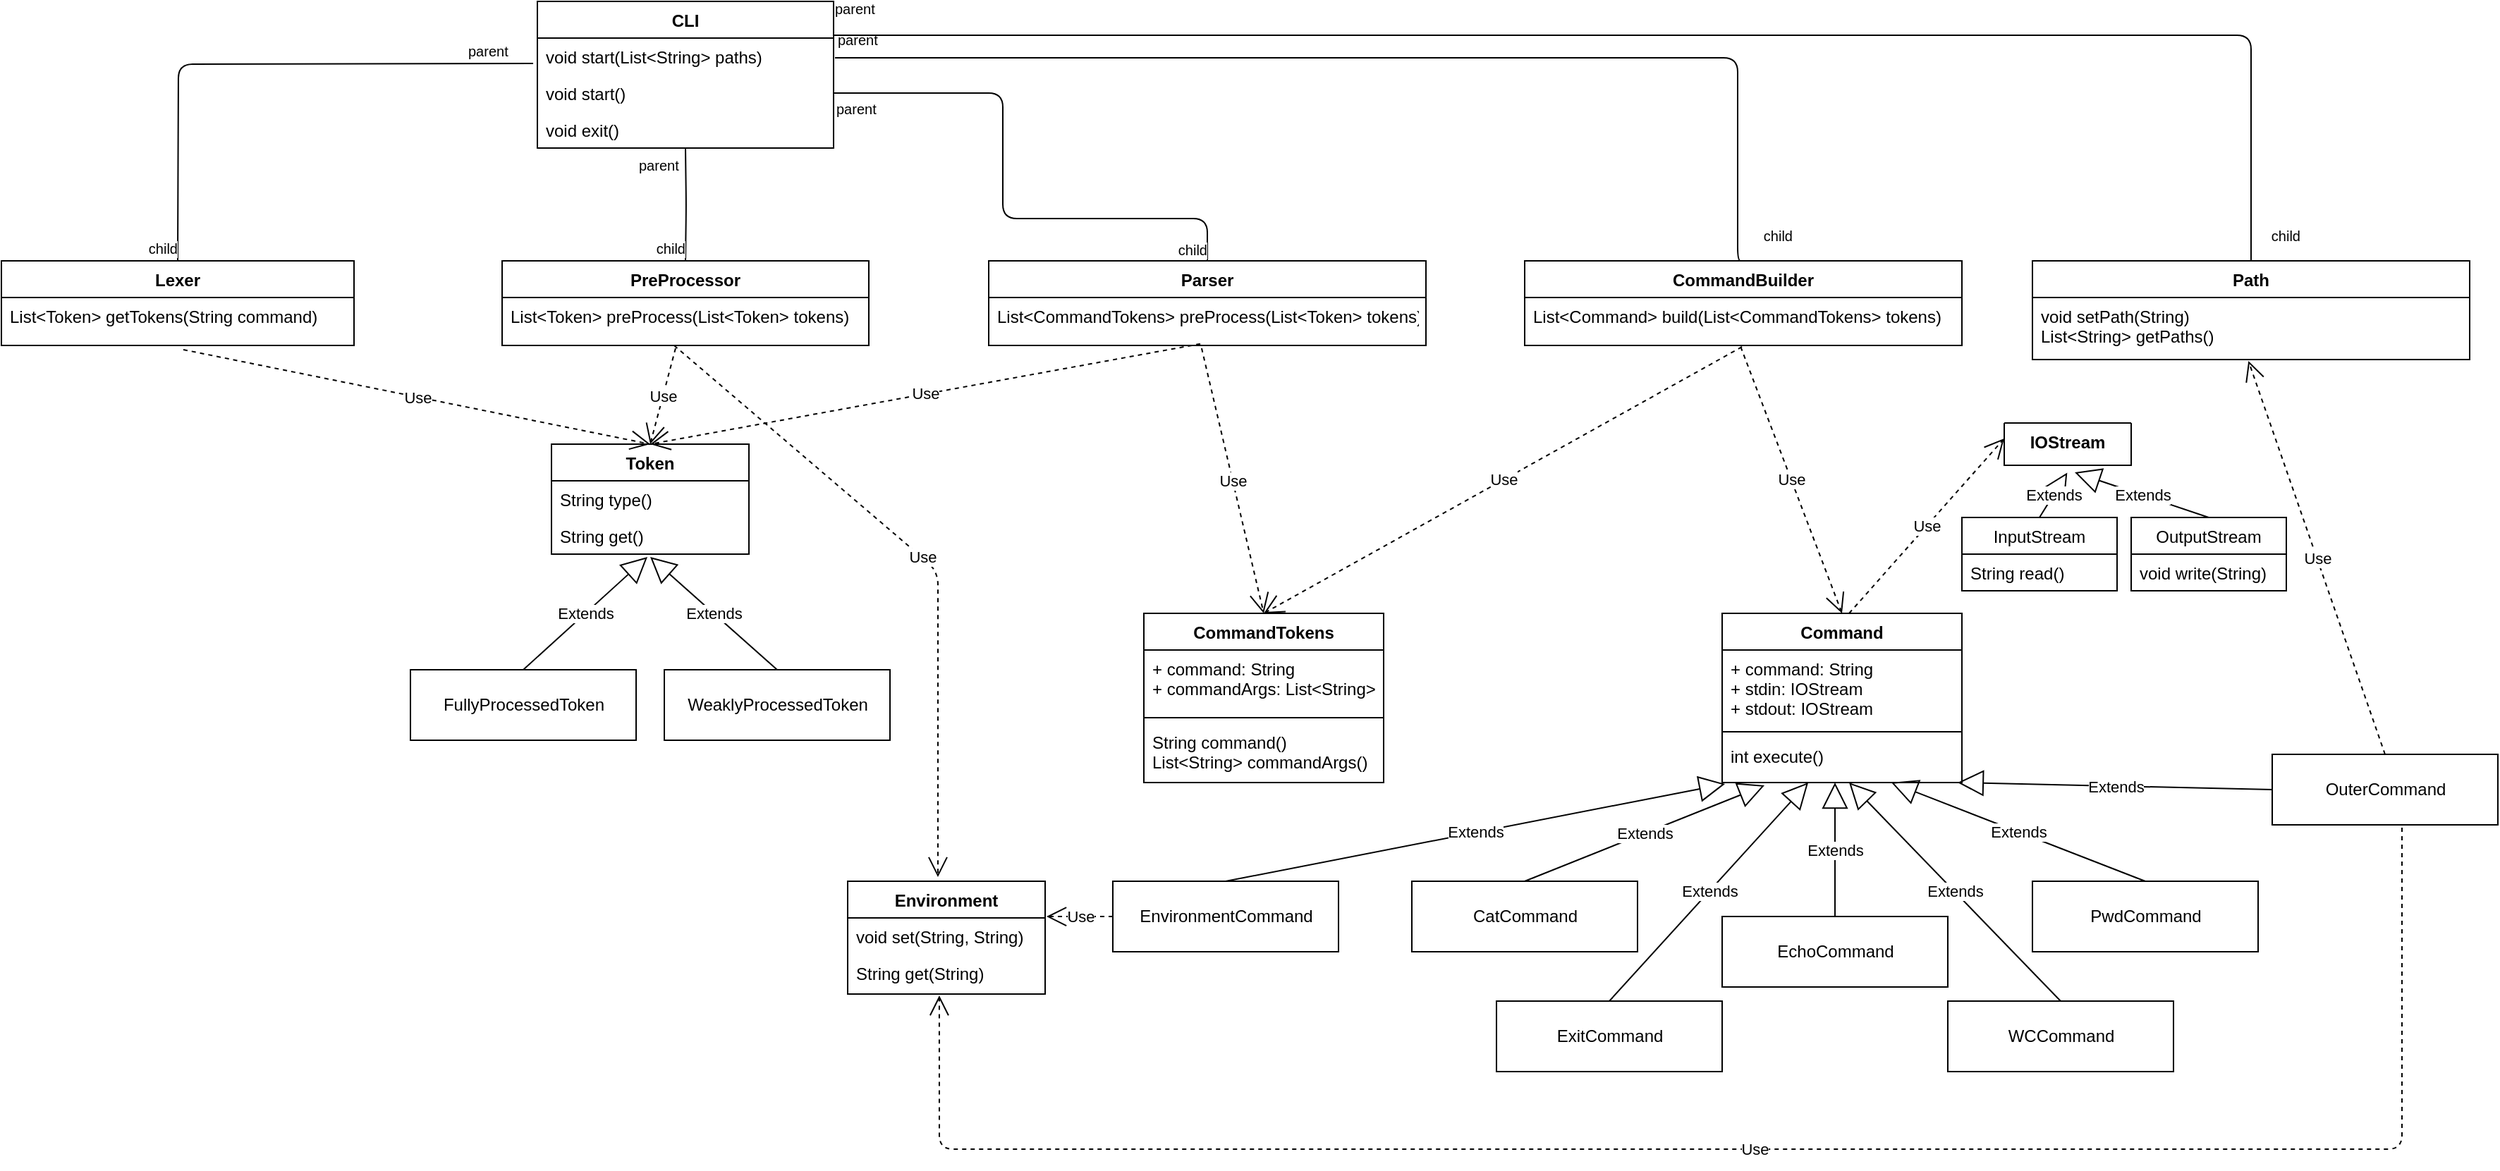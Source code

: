 <mxfile version="12.1.3" type="device" pages="1"><diagram id="m7jovGqwgmRbmWpPkbQR" name="Page-1"><mxGraphModel dx="1782" dy="500" grid="1" gridSize="10" guides="1" tooltips="1" connect="1" arrows="1" fold="1" page="1" pageScale="1" pageWidth="827" pageHeight="1169" background="#FFFFFF" math="0" shadow="0"><root><mxCell id="0"/><mxCell id="1" parent="0"/><mxCell id="FxTRPJaBj3J0MsZUNtJq-3" value="CLI" style="swimlane;fontStyle=1;childLayout=stackLayout;horizontal=1;startSize=26;fillColor=none;horizontalStack=0;resizeParent=1;resizeParentMax=0;resizeLast=0;collapsible=1;marginBottom=0;" parent="1" vertex="1"><mxGeometry x="330" y="56" width="210" height="104" as="geometry"/></mxCell><mxCell id="FxTRPJaBj3J0MsZUNtJq-4" value="void start(List&lt;String&gt; paths)" style="text;strokeColor=none;fillColor=none;align=left;verticalAlign=top;spacingLeft=4;spacingRight=4;overflow=hidden;rotatable=0;points=[[0,0.5],[1,0.5]];portConstraint=eastwest;" parent="FxTRPJaBj3J0MsZUNtJq-3" vertex="1"><mxGeometry y="26" width="210" height="26" as="geometry"/></mxCell><mxCell id="FxTRPJaBj3J0MsZUNtJq-5" value="void start()" style="text;strokeColor=none;fillColor=none;align=left;verticalAlign=top;spacingLeft=4;spacingRight=4;overflow=hidden;rotatable=0;points=[[0,0.5],[1,0.5]];portConstraint=eastwest;" parent="FxTRPJaBj3J0MsZUNtJq-3" vertex="1"><mxGeometry y="52" width="210" height="26" as="geometry"/></mxCell><mxCell id="FxTRPJaBj3J0MsZUNtJq-6" value="void exit()" style="text;strokeColor=none;fillColor=none;align=left;verticalAlign=top;spacingLeft=4;spacingRight=4;overflow=hidden;rotatable=0;points=[[0,0.5],[1,0.5]];portConstraint=eastwest;" parent="FxTRPJaBj3J0MsZUNtJq-3" vertex="1"><mxGeometry y="78" width="210" height="26" as="geometry"/></mxCell><mxCell id="FxTRPJaBj3J0MsZUNtJq-7" value="Token" style="swimlane;fontStyle=1;childLayout=stackLayout;horizontal=1;startSize=26;fillColor=none;horizontalStack=0;resizeParent=1;resizeParentMax=0;resizeLast=0;collapsible=1;marginBottom=0;" parent="1" vertex="1"><mxGeometry x="340" y="370" width="140" height="78" as="geometry"/></mxCell><mxCell id="FxTRPJaBj3J0MsZUNtJq-8" value="String type()" style="text;strokeColor=none;fillColor=none;align=left;verticalAlign=top;spacingLeft=4;spacingRight=4;overflow=hidden;rotatable=0;points=[[0,0.5],[1,0.5]];portConstraint=eastwest;" parent="FxTRPJaBj3J0MsZUNtJq-7" vertex="1"><mxGeometry y="26" width="140" height="26" as="geometry"/></mxCell><mxCell id="FxTRPJaBj3J0MsZUNtJq-9" value="String get()" style="text;strokeColor=none;fillColor=none;align=left;verticalAlign=top;spacingLeft=4;spacingRight=4;overflow=hidden;rotatable=0;points=[[0,0.5],[1,0.5]];portConstraint=eastwest;" parent="FxTRPJaBj3J0MsZUNtJq-7" vertex="1"><mxGeometry y="52" width="140" height="26" as="geometry"/></mxCell><mxCell id="FxTRPJaBj3J0MsZUNtJq-10" value="FullyProcessedToken" style="html=1;" parent="1" vertex="1"><mxGeometry x="240" y="530" width="160" height="50" as="geometry"/></mxCell><mxCell id="FxTRPJaBj3J0MsZUNtJq-11" value="WeaklyProcessedToken" style="html=1;" parent="1" vertex="1"><mxGeometry x="420" y="530" width="160" height="50" as="geometry"/></mxCell><mxCell id="FxTRPJaBj3J0MsZUNtJq-12" value="PreProcessor" style="swimlane;fontStyle=1;childLayout=stackLayout;horizontal=1;startSize=26;fillColor=none;horizontalStack=0;resizeParent=1;resizeParentMax=0;resizeLast=0;collapsible=1;marginBottom=0;" parent="1" vertex="1"><mxGeometry x="305" y="240" width="260" height="60" as="geometry"/></mxCell><mxCell id="FxTRPJaBj3J0MsZUNtJq-13" value="List&lt;Token&gt; preProcess(List&lt;Token&gt; tokens)" style="text;strokeColor=none;fillColor=none;align=left;verticalAlign=top;spacingLeft=4;spacingRight=4;overflow=hidden;rotatable=0;points=[[0,0.5],[1,0.5]];portConstraint=eastwest;" parent="FxTRPJaBj3J0MsZUNtJq-12" vertex="1"><mxGeometry y="26" width="260" height="34" as="geometry"/></mxCell><mxCell id="FxTRPJaBj3J0MsZUNtJq-14" value="" style="endArrow=none;html=1;edgeStyle=orthogonalEdgeStyle;entryX=0.5;entryY=0;entryDx=0;entryDy=0;" parent="1" edge="1"><mxGeometry relative="1" as="geometry"><mxPoint x="327" y="100" as="sourcePoint"/><mxPoint x="75" y="240" as="targetPoint"/></mxGeometry></mxCell><mxCell id="FxTRPJaBj3J0MsZUNtJq-15" value="parent" style="resizable=0;html=1;align=left;verticalAlign=bottom;labelBackgroundColor=#ffffff;fontSize=10;direction=west;" parent="FxTRPJaBj3J0MsZUNtJq-14" connectable="0" vertex="1"><mxGeometry x="-1" relative="1" as="geometry"><mxPoint x="-48" y="-1" as="offset"/></mxGeometry></mxCell><mxCell id="FxTRPJaBj3J0MsZUNtJq-16" value="child" style="resizable=0;html=1;align=right;verticalAlign=bottom;labelBackgroundColor=#ffffff;fontSize=10;" parent="FxTRPJaBj3J0MsZUNtJq-14" connectable="0" vertex="1"><mxGeometry x="1" relative="1" as="geometry"/></mxCell><mxCell id="FxTRPJaBj3J0MsZUNtJq-18" value="Use" style="endArrow=open;endSize=12;dashed=1;html=1;exitX=0.516;exitY=1.088;exitDx=0;exitDy=0;exitPerimeter=0;entryX=0.5;entryY=0;entryDx=0;entryDy=0;" parent="1" target="FxTRPJaBj3J0MsZUNtJq-7" edge="1"><mxGeometry width="160" relative="1" as="geometry"><mxPoint x="79.0" y="302.992" as="sourcePoint"/><mxPoint x="170" y="400" as="targetPoint"/></mxGeometry></mxCell><mxCell id="FxTRPJaBj3J0MsZUNtJq-19" value="Use" style="endArrow=open;endSize=12;dashed=1;html=1;exitX=0.473;exitY=1.059;exitDx=0;exitDy=0;exitPerimeter=0;entryX=0.5;entryY=0;entryDx=0;entryDy=0;" parent="1" source="FxTRPJaBj3J0MsZUNtJq-13" target="FxTRPJaBj3J0MsZUNtJq-7" edge="1"><mxGeometry width="160" relative="1" as="geometry"><mxPoint x="565" y="560" as="sourcePoint"/><mxPoint x="725" y="560" as="targetPoint"/></mxGeometry></mxCell><mxCell id="FxTRPJaBj3J0MsZUNtJq-20" value="Use" style="endArrow=open;endSize=12;dashed=1;html=1;exitX=0.484;exitY=0.967;exitDx=0;exitDy=0;exitPerimeter=0;" parent="1" source="FxTRPJaBj3J0MsZUNtJq-26" edge="1"><mxGeometry width="160" relative="1" as="geometry"><mxPoint x="160" y="578" as="sourcePoint"/><mxPoint x="410" y="370" as="targetPoint"/></mxGeometry></mxCell><mxCell id="FxTRPJaBj3J0MsZUNtJq-22" value="" style="endArrow=none;html=1;edgeStyle=orthogonalEdgeStyle;entryX=0.5;entryY=0;entryDx=0;entryDy=0;" parent="1" target="FxTRPJaBj3J0MsZUNtJq-12" edge="1"><mxGeometry relative="1" as="geometry"><mxPoint x="435" y="160" as="sourcePoint"/><mxPoint x="690" y="310" as="targetPoint"/></mxGeometry></mxCell><mxCell id="FxTRPJaBj3J0MsZUNtJq-23" value="parent" style="resizable=0;html=1;align=left;verticalAlign=bottom;labelBackgroundColor=#ffffff;fontSize=10;" parent="FxTRPJaBj3J0MsZUNtJq-22" connectable="0" vertex="1"><mxGeometry x="-1" relative="1" as="geometry"><mxPoint x="-35" y="20" as="offset"/></mxGeometry></mxCell><mxCell id="FxTRPJaBj3J0MsZUNtJq-24" value="child" style="resizable=0;html=1;align=right;verticalAlign=bottom;labelBackgroundColor=#ffffff;fontSize=10;" parent="FxTRPJaBj3J0MsZUNtJq-22" connectable="0" vertex="1"><mxGeometry x="1" relative="1" as="geometry"/></mxCell><mxCell id="FxTRPJaBj3J0MsZUNtJq-25" value="Parser" style="swimlane;fontStyle=1;childLayout=stackLayout;horizontal=1;startSize=26;fillColor=none;horizontalStack=0;resizeParent=1;resizeParentMax=0;resizeLast=0;collapsible=1;marginBottom=0;" parent="1" vertex="1"><mxGeometry x="650" y="240" width="310" height="60" as="geometry"/></mxCell><mxCell id="FxTRPJaBj3J0MsZUNtJq-26" value="List&lt;CommandTokens&gt; preProcess(List&lt;Token&gt; tokens)" style="text;strokeColor=none;fillColor=none;align=left;verticalAlign=top;spacingLeft=4;spacingRight=4;overflow=hidden;rotatable=0;points=[[0,0.5],[1,0.5]];portConstraint=eastwest;" parent="FxTRPJaBj3J0MsZUNtJq-25" vertex="1"><mxGeometry y="26" width="310" height="34" as="geometry"/></mxCell><mxCell id="FxTRPJaBj3J0MsZUNtJq-27" value="" style="endArrow=none;html=1;edgeStyle=orthogonalEdgeStyle;exitX=1;exitY=0.5;exitDx=0;exitDy=0;entryX=0.5;entryY=0;entryDx=0;entryDy=0;" parent="1" source="FxTRPJaBj3J0MsZUNtJq-5" target="FxTRPJaBj3J0MsZUNtJq-25" edge="1"><mxGeometry relative="1" as="geometry"><mxPoint x="470" y="358.5" as="sourcePoint"/><mxPoint x="630" y="358.5" as="targetPoint"/><Array as="points"><mxPoint x="660" y="121"/><mxPoint x="660" y="210"/><mxPoint x="805" y="210"/></Array></mxGeometry></mxCell><mxCell id="FxTRPJaBj3J0MsZUNtJq-28" value="parent" style="resizable=0;html=1;align=left;verticalAlign=bottom;labelBackgroundColor=#ffffff;fontSize=10;" parent="FxTRPJaBj3J0MsZUNtJq-27" connectable="0" vertex="1"><mxGeometry x="-1" relative="1" as="geometry"><mxPoint y="19" as="offset"/></mxGeometry></mxCell><mxCell id="FxTRPJaBj3J0MsZUNtJq-29" value="child" style="resizable=0;html=1;align=right;verticalAlign=bottom;labelBackgroundColor=#ffffff;fontSize=10;" parent="FxTRPJaBj3J0MsZUNtJq-27" connectable="0" vertex="1"><mxGeometry x="1" relative="1" as="geometry"/></mxCell><mxCell id="FxTRPJaBj3J0MsZUNtJq-31" value="Extends" style="endArrow=block;endSize=16;endFill=0;html=1;exitX=0.5;exitY=0;exitDx=0;exitDy=0;entryX=0.486;entryY=1.077;entryDx=0;entryDy=0;entryPerimeter=0;" parent="1" source="FxTRPJaBj3J0MsZUNtJq-10" target="FxTRPJaBj3J0MsZUNtJq-9" edge="1"><mxGeometry width="160" relative="1" as="geometry"><mxPoint x="50" y="590" as="sourcePoint"/><mxPoint x="210" y="590" as="targetPoint"/></mxGeometry></mxCell><mxCell id="FxTRPJaBj3J0MsZUNtJq-32" value="Extends" style="endArrow=block;endSize=16;endFill=0;html=1;exitX=0.5;exitY=0;exitDx=0;exitDy=0;" parent="1" source="FxTRPJaBj3J0MsZUNtJq-11" edge="1"><mxGeometry width="160" relative="1" as="geometry"><mxPoint x="290" y="650" as="sourcePoint"/><mxPoint x="410" y="450" as="targetPoint"/></mxGeometry></mxCell><mxCell id="FxTRPJaBj3J0MsZUNtJq-33" value="CommandBuilder" style="swimlane;fontStyle=1;childLayout=stackLayout;horizontal=1;startSize=26;fillColor=none;horizontalStack=0;resizeParent=1;resizeParentMax=0;resizeLast=0;collapsible=1;marginBottom=0;" parent="1" vertex="1"><mxGeometry x="1030" y="240" width="310" height="60" as="geometry"/></mxCell><mxCell id="FxTRPJaBj3J0MsZUNtJq-34" value="List&lt;Command&gt; build(List&lt;CommandTokens&gt; tokens)" style="text;strokeColor=none;fillColor=none;align=left;verticalAlign=top;spacingLeft=4;spacingRight=4;overflow=hidden;rotatable=0;points=[[0,0.5],[1,0.5]];portConstraint=eastwest;" parent="FxTRPJaBj3J0MsZUNtJq-33" vertex="1"><mxGeometry y="26" width="310" height="34" as="geometry"/></mxCell><mxCell id="FxTRPJaBj3J0MsZUNtJq-35" value="" style="endArrow=none;html=1;edgeStyle=orthogonalEdgeStyle;entryX=0.5;entryY=0;entryDx=0;entryDy=0;" parent="FxTRPJaBj3J0MsZUNtJq-33" target="FxTRPJaBj3J0MsZUNtJq-33" edge="1"><mxGeometry relative="1" as="geometry"><mxPoint x="-489" y="-144" as="sourcePoint"/><mxPoint x="191" y="-49" as="targetPoint"/><Array as="points"><mxPoint x="151" y="-144"/></Array></mxGeometry></mxCell><mxCell id="FxTRPJaBj3J0MsZUNtJq-36" value="parent" style="resizable=0;html=1;align=left;verticalAlign=bottom;labelBackgroundColor=#ffffff;fontSize=10;" parent="FxTRPJaBj3J0MsZUNtJq-35" connectable="0" vertex="1"><mxGeometry x="-1" relative="1" as="geometry"><mxPoint y="-5" as="offset"/></mxGeometry></mxCell><mxCell id="FxTRPJaBj3J0MsZUNtJq-37" value="child" style="resizable=0;html=1;align=right;verticalAlign=bottom;labelBackgroundColor=#ffffff;fontSize=10;" parent="FxTRPJaBj3J0MsZUNtJq-35" connectable="0" vertex="1"><mxGeometry x="1" relative="1" as="geometry"><mxPoint x="35" y="-10" as="offset"/></mxGeometry></mxCell><mxCell id="FxTRPJaBj3J0MsZUNtJq-38" value="CommandTokens" style="swimlane;fontStyle=1;align=center;verticalAlign=top;childLayout=stackLayout;horizontal=1;startSize=26;horizontalStack=0;resizeParent=1;resizeParentMax=0;resizeLast=0;collapsible=1;marginBottom=0;labelBackgroundColor=none;fillColor=none;" parent="1" vertex="1"><mxGeometry x="760" y="490" width="170" height="120" as="geometry"/></mxCell><mxCell id="FxTRPJaBj3J0MsZUNtJq-39" value="+ command: String&#10;+ commandArgs: List&lt;String&gt;&#10;" style="text;strokeColor=none;fillColor=none;align=left;verticalAlign=top;spacingLeft=4;spacingRight=4;overflow=hidden;rotatable=0;points=[[0,0.5],[1,0.5]];portConstraint=eastwest;" parent="FxTRPJaBj3J0MsZUNtJq-38" vertex="1"><mxGeometry y="26" width="170" height="44" as="geometry"/></mxCell><mxCell id="FxTRPJaBj3J0MsZUNtJq-40" value="" style="line;strokeWidth=1;fillColor=none;align=left;verticalAlign=middle;spacingTop=-1;spacingLeft=3;spacingRight=3;rotatable=0;labelPosition=right;points=[];portConstraint=eastwest;" parent="FxTRPJaBj3J0MsZUNtJq-38" vertex="1"><mxGeometry y="70" width="170" height="8" as="geometry"/></mxCell><mxCell id="FxTRPJaBj3J0MsZUNtJq-41" value="String command()&#10;List&lt;String&gt; commandArgs()&#10;" style="text;strokeColor=none;fillColor=none;align=left;verticalAlign=top;spacingLeft=4;spacingRight=4;overflow=hidden;rotatable=0;points=[[0,0.5],[1,0.5]];portConstraint=eastwest;" parent="FxTRPJaBj3J0MsZUNtJq-38" vertex="1"><mxGeometry y="78" width="170" height="42" as="geometry"/></mxCell><mxCell id="FxTRPJaBj3J0MsZUNtJq-42" value="Use" style="endArrow=open;endSize=12;dashed=1;html=1;exitX=0.487;exitY=1.059;exitDx=0;exitDy=0;exitPerimeter=0;entryX=0.5;entryY=0;entryDx=0;entryDy=0;" parent="1" source="FxTRPJaBj3J0MsZUNtJq-26" target="FxTRPJaBj3J0MsZUNtJq-38" edge="1"><mxGeometry width="160" relative="1" as="geometry"><mxPoint x="1010.04" y="329.878" as="sourcePoint"/><mxPoint x="620" y="401" as="targetPoint"/></mxGeometry></mxCell><mxCell id="FxTRPJaBj3J0MsZUNtJq-43" value="Use" style="endArrow=open;endSize=12;dashed=1;html=1;exitX=0.497;exitY=1.029;exitDx=0;exitDy=0;exitPerimeter=0;entryX=0.5;entryY=0;entryDx=0;entryDy=0;" parent="1" source="FxTRPJaBj3J0MsZUNtJq-34" target="FxTRPJaBj3J0MsZUNtJq-38" edge="1"><mxGeometry width="160" relative="1" as="geometry"><mxPoint x="810.97" y="312.006" as="sourcePoint"/><mxPoint x="855" y="500" as="targetPoint"/></mxGeometry></mxCell><mxCell id="FxTRPJaBj3J0MsZUNtJq-44" value="Command" style="swimlane;fontStyle=1;align=center;verticalAlign=top;childLayout=stackLayout;horizontal=1;startSize=26;horizontalStack=0;resizeParent=1;resizeParentMax=0;resizeLast=0;collapsible=1;marginBottom=0;fillColor=none;" parent="1" vertex="1"><mxGeometry x="1170" y="490" width="170" height="120" as="geometry"/></mxCell><mxCell id="FxTRPJaBj3J0MsZUNtJq-45" value="+ command: String&#10;+ stdin: IOStream&#10;+ stdout: IOStream" style="text;strokeColor=none;fillColor=none;align=left;verticalAlign=top;spacingLeft=4;spacingRight=4;overflow=hidden;rotatable=0;points=[[0,0.5],[1,0.5]];portConstraint=eastwest;" parent="FxTRPJaBj3J0MsZUNtJq-44" vertex="1"><mxGeometry y="26" width="170" height="54" as="geometry"/></mxCell><mxCell id="FxTRPJaBj3J0MsZUNtJq-46" value="" style="line;strokeWidth=1;fillColor=none;align=left;verticalAlign=middle;spacingTop=-1;spacingLeft=3;spacingRight=3;rotatable=0;labelPosition=right;points=[];portConstraint=eastwest;" parent="FxTRPJaBj3J0MsZUNtJq-44" vertex="1"><mxGeometry y="80" width="170" height="8" as="geometry"/></mxCell><mxCell id="FxTRPJaBj3J0MsZUNtJq-47" value="int execute()" style="text;strokeColor=none;fillColor=none;align=left;verticalAlign=top;spacingLeft=4;spacingRight=4;overflow=hidden;rotatable=0;points=[[0,0.5],[1,0.5]];portConstraint=eastwest;" parent="FxTRPJaBj3J0MsZUNtJq-44" vertex="1"><mxGeometry y="88" width="170" height="32" as="geometry"/></mxCell><mxCell id="FxTRPJaBj3J0MsZUNtJq-48" value="Use" style="endArrow=open;endSize=12;dashed=1;html=1;exitX=0.494;exitY=1.029;exitDx=0;exitDy=0;exitPerimeter=0;entryX=0.5;entryY=0;entryDx=0;entryDy=0;" parent="1" source="FxTRPJaBj3J0MsZUNtJq-34" target="FxTRPJaBj3J0MsZUNtJq-44" edge="1"><mxGeometry width="160" relative="1" as="geometry"><mxPoint x="1194.07" y="310.986" as="sourcePoint"/><mxPoint x="855" y="500" as="targetPoint"/></mxGeometry></mxCell><mxCell id="FxTRPJaBj3J0MsZUNtJq-49" value="CatCommand" style="html=1;" parent="1" vertex="1"><mxGeometry x="950" y="680" width="160" height="50" as="geometry"/></mxCell><mxCell id="FxTRPJaBj3J0MsZUNtJq-50" value="WCCommand" style="html=1;" parent="1" vertex="1"><mxGeometry x="1330" y="765" width="160" height="50" as="geometry"/></mxCell><mxCell id="FxTRPJaBj3J0MsZUNtJq-51" value="PwdCommand" style="html=1;" parent="1" vertex="1"><mxGeometry x="1390" y="680" width="160" height="50" as="geometry"/></mxCell><mxCell id="FxTRPJaBj3J0MsZUNtJq-52" value="ExitCommand" style="html=1;" parent="1" vertex="1"><mxGeometry x="1010" y="765" width="160" height="50" as="geometry"/></mxCell><mxCell id="FxTRPJaBj3J0MsZUNtJq-53" value="OuterCommand" style="html=1;" parent="1" vertex="1"><mxGeometry x="1560" y="590" width="160" height="50" as="geometry"/></mxCell><mxCell id="FxTRPJaBj3J0MsZUNtJq-54" value="EnvironmentCommand" style="html=1;" parent="1" vertex="1"><mxGeometry x="738" y="680" width="160" height="50" as="geometry"/></mxCell><mxCell id="FxTRPJaBj3J0MsZUNtJq-55" value="Extends" style="endArrow=block;endSize=16;endFill=0;html=1;exitX=0.5;exitY=0;exitDx=0;exitDy=0;" parent="1" source="FxTRPJaBj3J0MsZUNtJq-49" edge="1"><mxGeometry width="160" relative="1" as="geometry"><mxPoint x="1000" y="630" as="sourcePoint"/><mxPoint x="1200" y="612" as="targetPoint"/></mxGeometry></mxCell><mxCell id="FxTRPJaBj3J0MsZUNtJq-56" value="Extends" style="endArrow=block;endSize=16;endFill=0;html=1;exitX=0.5;exitY=0;exitDx=0;exitDy=0;" parent="1" source="FxTRPJaBj3J0MsZUNtJq-60" edge="1"><mxGeometry width="160" relative="1" as="geometry"><mxPoint x="1270" y="660" as="sourcePoint"/><mxPoint x="1250" y="610" as="targetPoint"/></mxGeometry></mxCell><mxCell id="FxTRPJaBj3J0MsZUNtJq-57" value="Extends" style="endArrow=block;endSize=16;endFill=0;html=1;exitX=0.5;exitY=0;exitDx=0;exitDy=0;" parent="1" source="FxTRPJaBj3J0MsZUNtJq-51" edge="1"><mxGeometry width="160" relative="1" as="geometry"><mxPoint x="1273.98" y="622.016" as="sourcePoint"/><mxPoint x="1290" y="610" as="targetPoint"/></mxGeometry></mxCell><mxCell id="FxTRPJaBj3J0MsZUNtJq-58" value="Extends" style="endArrow=block;endSize=16;endFill=0;html=1;exitX=0.5;exitY=0;exitDx=0;exitDy=0;" parent="1" source="FxTRPJaBj3J0MsZUNtJq-50" edge="1"><mxGeometry width="160" relative="1" as="geometry"><mxPoint x="1283.98" y="632.016" as="sourcePoint"/><mxPoint x="1260" y="610" as="targetPoint"/></mxGeometry></mxCell><mxCell id="FxTRPJaBj3J0MsZUNtJq-59" value="Extends" style="endArrow=block;endSize=16;endFill=0;html=1;exitX=0.5;exitY=0;exitDx=0;exitDy=0;entryX=0.359;entryY=1;entryDx=0;entryDy=0;entryPerimeter=0;" parent="1" source="FxTRPJaBj3J0MsZUNtJq-52" target="FxTRPJaBj3J0MsZUNtJq-47" edge="1"><mxGeometry width="160" relative="1" as="geometry"><mxPoint x="1090" y="760" as="sourcePoint"/><mxPoint x="1260" y="610" as="targetPoint"/></mxGeometry></mxCell><mxCell id="FxTRPJaBj3J0MsZUNtJq-60" value="EchoCommand" style="html=1;" parent="1" vertex="1"><mxGeometry x="1170" y="705" width="160" height="50" as="geometry"/></mxCell><mxCell id="FxTRPJaBj3J0MsZUNtJq-61" value="Extends" style="endArrow=block;endSize=16;endFill=0;html=1;exitX=0.5;exitY=0;exitDx=0;exitDy=0;entryX=0.012;entryY=1.031;entryDx=0;entryDy=0;entryPerimeter=0;" parent="1" source="FxTRPJaBj3J0MsZUNtJq-54" target="FxTRPJaBj3J0MsZUNtJq-47" edge="1"><mxGeometry width="160" relative="1" as="geometry"><mxPoint x="1257.04" y="600" as="sourcePoint"/><mxPoint x="1260" y="610" as="targetPoint"/></mxGeometry></mxCell><mxCell id="FxTRPJaBj3J0MsZUNtJq-62" value="Environment" style="swimlane;fontStyle=1;childLayout=stackLayout;horizontal=1;startSize=26;fillColor=none;horizontalStack=0;resizeParent=1;resizeParentMax=0;resizeLast=0;collapsible=1;marginBottom=0;" parent="1" vertex="1"><mxGeometry x="550" y="680" width="140" height="80" as="geometry"/></mxCell><mxCell id="FxTRPJaBj3J0MsZUNtJq-63" value="void set(String, String)" style="text;strokeColor=none;fillColor=none;align=left;verticalAlign=top;spacingLeft=4;spacingRight=4;overflow=hidden;rotatable=0;points=[[0,0.5],[1,0.5]];portConstraint=eastwest;" parent="FxTRPJaBj3J0MsZUNtJq-62" vertex="1"><mxGeometry y="26" width="140" height="26" as="geometry"/></mxCell><mxCell id="FxTRPJaBj3J0MsZUNtJq-64" value="String get(String)" style="text;strokeColor=none;fillColor=none;align=left;verticalAlign=top;spacingLeft=4;spacingRight=4;overflow=hidden;rotatable=0;points=[[0,0.5],[1,0.5]];portConstraint=eastwest;" parent="FxTRPJaBj3J0MsZUNtJq-62" vertex="1"><mxGeometry y="52" width="140" height="28" as="geometry"/></mxCell><mxCell id="FxTRPJaBj3J0MsZUNtJq-65" value="Use" style="endArrow=open;endSize=12;dashed=1;html=1;exitX=0.469;exitY=1;exitDx=0;exitDy=0;exitPerimeter=0;entryX=0.457;entryY=-0.037;entryDx=0;entryDy=0;entryPerimeter=0;" parent="1" source="FxTRPJaBj3J0MsZUNtJq-13" target="FxTRPJaBj3J0MsZUNtJq-62" edge="1"><mxGeometry width="160" relative="1" as="geometry"><mxPoint x="437.98" y="312.006" as="sourcePoint"/><mxPoint x="630" y="460" as="targetPoint"/><Array as="points"><mxPoint x="614" y="460"/></Array></mxGeometry></mxCell><mxCell id="FxTRPJaBj3J0MsZUNtJq-66" value="Use" style="endArrow=open;endSize=12;dashed=1;html=1;entryX=1.007;entryY=-0.038;entryDx=0;entryDy=0;entryPerimeter=0;exitX=0;exitY=0.5;exitDx=0;exitDy=0;" parent="1" source="FxTRPJaBj3J0MsZUNtJq-54" target="FxTRPJaBj3J0MsZUNtJq-63" edge="1"><mxGeometry width="160" relative="1" as="geometry"><mxPoint x="160" y="840" as="sourcePoint"/><mxPoint x="320" y="840" as="targetPoint"/></mxGeometry></mxCell><mxCell id="FxTRPJaBj3J0MsZUNtJq-67" value="Use" style="endArrow=open;endSize=12;dashed=1;html=1;entryX=0.464;entryY=1.036;entryDx=0;entryDy=0;entryPerimeter=0;exitX=0.575;exitY=1.04;exitDx=0;exitDy=0;exitPerimeter=0;" parent="1" source="FxTRPJaBj3J0MsZUNtJq-53" target="FxTRPJaBj3J0MsZUNtJq-64" edge="1"><mxGeometry width="160" relative="1" as="geometry"><mxPoint x="950" y="820" as="sourcePoint"/><mxPoint x="730" y="810" as="targetPoint"/><Array as="points"><mxPoint x="1652" y="870"/><mxPoint x="1300" y="870"/><mxPoint x="615" y="870"/></Array></mxGeometry></mxCell><mxCell id="FxTRPJaBj3J0MsZUNtJq-68" value="Extends" style="endArrow=block;endSize=16;endFill=0;html=1;exitX=0;exitY=0.5;exitDx=0;exitDy=0;entryX=0.982;entryY=1;entryDx=0;entryDy=0;entryPerimeter=0;" parent="1" target="FxTRPJaBj3J0MsZUNtJq-47" edge="1" source="FxTRPJaBj3J0MsZUNtJq-53"><mxGeometry width="160" relative="1" as="geometry"><mxPoint x="1260" y="610" as="sourcePoint"/><mxPoint x="1260" y="615" as="targetPoint"/></mxGeometry></mxCell><mxCell id="FxTRPJaBj3J0MsZUNtJq-69" value="Path" style="swimlane;fontStyle=1;childLayout=stackLayout;horizontal=1;startSize=26;fillColor=none;horizontalStack=0;resizeParent=1;resizeParentMax=0;resizeLast=0;collapsible=1;marginBottom=0;" parent="1" vertex="1"><mxGeometry x="1390" y="240" width="310" height="70" as="geometry"/></mxCell><mxCell id="FxTRPJaBj3J0MsZUNtJq-70" value="void setPath(String)&#10;List&lt;String&gt; getPaths()&#10;" style="text;strokeColor=none;fillColor=none;align=left;verticalAlign=top;spacingLeft=4;spacingRight=4;overflow=hidden;rotatable=0;points=[[0,0.5],[1,0.5]];portConstraint=eastwest;" parent="FxTRPJaBj3J0MsZUNtJq-69" vertex="1"><mxGeometry y="26" width="310" height="44" as="geometry"/></mxCell><mxCell id="FxTRPJaBj3J0MsZUNtJq-71" value="" style="endArrow=none;html=1;edgeStyle=orthogonalEdgeStyle;exitX=1;exitY=0.25;exitDx=0;exitDy=0;entryX=0.5;entryY=0;entryDx=0;entryDy=0;" parent="1" source="FxTRPJaBj3J0MsZUNtJq-3" target="FxTRPJaBj3J0MsZUNtJq-69" edge="1"><mxGeometry relative="1" as="geometry"><mxPoint x="725.643" y="12.857" as="sourcePoint"/><mxPoint x="1368.5" y="158.571" as="targetPoint"/><Array as="points"><mxPoint x="541" y="80"/><mxPoint x="1544" y="80"/></Array></mxGeometry></mxCell><mxCell id="FxTRPJaBj3J0MsZUNtJq-72" value="parent" style="resizable=0;html=1;align=left;verticalAlign=bottom;labelBackgroundColor=#ffffff;fontSize=10;" parent="FxTRPJaBj3J0MsZUNtJq-71" connectable="0" vertex="1"><mxGeometry x="-1" relative="1" as="geometry"><mxPoint x="-1" y="-12.5" as="offset"/></mxGeometry></mxCell><mxCell id="FxTRPJaBj3J0MsZUNtJq-73" value="child" style="resizable=0;html=1;align=right;verticalAlign=bottom;labelBackgroundColor=#ffffff;fontSize=10;" parent="FxTRPJaBj3J0MsZUNtJq-71" connectable="0" vertex="1"><mxGeometry x="1" relative="1" as="geometry"><mxPoint x="35" y="-10" as="offset"/></mxGeometry></mxCell><mxCell id="FxTRPJaBj3J0MsZUNtJq-74" value="Use" style="endArrow=open;endSize=12;dashed=1;html=1;exitX=0.5;exitY=0;exitDx=0;exitDy=0;entryX=0.494;entryY=1.023;entryDx=0;entryDy=0;entryPerimeter=0;" parent="1" source="FxTRPJaBj3J0MsZUNtJq-53" target="FxTRPJaBj3J0MsZUNtJq-70" edge="1"><mxGeometry width="160" relative="1" as="geometry"><mxPoint x="1510" y="544.5" as="sourcePoint"/><mxPoint x="1420" y="450" as="targetPoint"/></mxGeometry></mxCell><mxCell id="FxTRPJaBj3J0MsZUNtJq-76" value="InputStream" style="swimlane;fontStyle=0;childLayout=stackLayout;horizontal=1;startSize=26;fillColor=none;horizontalStack=0;resizeParent=1;resizeParentMax=0;resizeLast=0;collapsible=1;marginBottom=0;" parent="1" vertex="1"><mxGeometry x="1340" y="422" width="110" height="52" as="geometry"/></mxCell><mxCell id="FxTRPJaBj3J0MsZUNtJq-77" value="String read()" style="text;strokeColor=none;fillColor=none;align=left;verticalAlign=top;spacingLeft=4;spacingRight=4;overflow=hidden;rotatable=0;points=[[0,0.5],[1,0.5]];portConstraint=eastwest;" parent="FxTRPJaBj3J0MsZUNtJq-76" vertex="1"><mxGeometry y="26" width="110" height="26" as="geometry"/></mxCell><mxCell id="FxTRPJaBj3J0MsZUNtJq-81" value="OutputStream" style="swimlane;fontStyle=0;childLayout=stackLayout;horizontal=1;startSize=26;fillColor=none;horizontalStack=0;resizeParent=1;resizeParentMax=0;resizeLast=0;collapsible=1;marginBottom=0;" parent="1" vertex="1"><mxGeometry x="1460" y="422" width="110" height="52" as="geometry"/></mxCell><mxCell id="FxTRPJaBj3J0MsZUNtJq-82" value="void write(String)" style="text;strokeColor=none;fillColor=none;align=left;verticalAlign=top;spacingLeft=4;spacingRight=4;overflow=hidden;rotatable=0;points=[[0,0.5],[1,0.5]];portConstraint=eastwest;" parent="FxTRPJaBj3J0MsZUNtJq-81" vertex="1"><mxGeometry y="26" width="110" height="26" as="geometry"/></mxCell><mxCell id="FxTRPJaBj3J0MsZUNtJq-84" value="Use" style="endArrow=open;endSize=12;dashed=1;html=1;entryX=0;entryY=0.5;entryDx=0;entryDy=0;" parent="1" edge="1"><mxGeometry width="160" relative="1" as="geometry"><mxPoint x="1260" y="490" as="sourcePoint"/><mxPoint x="1370" y="366" as="targetPoint"/></mxGeometry></mxCell><mxCell id="FxTRPJaBj3J0MsZUNtJq-85" value="Extends" style="endArrow=block;endSize=16;endFill=0;html=1;exitX=0.5;exitY=0;exitDx=0;exitDy=0;entryX=0.406;entryY=0.986;entryDx=0;entryDy=0;entryPerimeter=0;" parent="1" source="FxTRPJaBj3J0MsZUNtJq-76" edge="1"><mxGeometry width="160" relative="1" as="geometry"><mxPoint x="1345" y="530" as="sourcePoint"/><mxPoint x="1414.66" y="390.3" as="targetPoint"/></mxGeometry></mxCell><mxCell id="FxTRPJaBj3J0MsZUNtJq-86" value="Extends" style="endArrow=block;endSize=16;endFill=0;html=1;exitX=0.5;exitY=0;exitDx=0;exitDy=0;" parent="1" source="FxTRPJaBj3J0MsZUNtJq-81" edge="1"><mxGeometry width="160" relative="1" as="geometry"><mxPoint x="1405" y="432" as="sourcePoint"/><mxPoint x="1420" y="390" as="targetPoint"/></mxGeometry></mxCell><mxCell id="FxTRPJaBj3J0MsZUNtJq-91" value="IOStream" style="swimlane;fontStyle=1;align=center;verticalAlign=top;childLayout=stackLayout;horizontal=1;startSize=0;horizontalStack=0;resizeParent=1;resizeParentMax=0;resizeLast=0;collapsible=1;marginBottom=0;" parent="1" vertex="1"><mxGeometry x="1370" y="355" width="90" height="30" as="geometry"/></mxCell><mxCell id="FxTRPJaBj3J0MsZUNtJq-101" value="Lexer" style="swimlane;fontStyle=1;childLayout=stackLayout;horizontal=1;startSize=26;fillColor=none;horizontalStack=0;resizeParent=1;resizeParentMax=0;resizeLast=0;collapsible=1;marginBottom=0;" parent="1" vertex="1"><mxGeometry x="-50" y="240" width="250" height="60" as="geometry"/></mxCell><mxCell id="FxTRPJaBj3J0MsZUNtJq-102" value="List&lt;Token&gt; getTokens(String command)" style="text;strokeColor=none;fillColor=none;align=left;verticalAlign=top;spacingLeft=4;spacingRight=4;overflow=hidden;rotatable=0;points=[[0,0.5],[1,0.5]];portConstraint=eastwest;" parent="FxTRPJaBj3J0MsZUNtJq-101" vertex="1"><mxGeometry y="26" width="250" height="34" as="geometry"/></mxCell></root></mxGraphModel></diagram></mxfile>